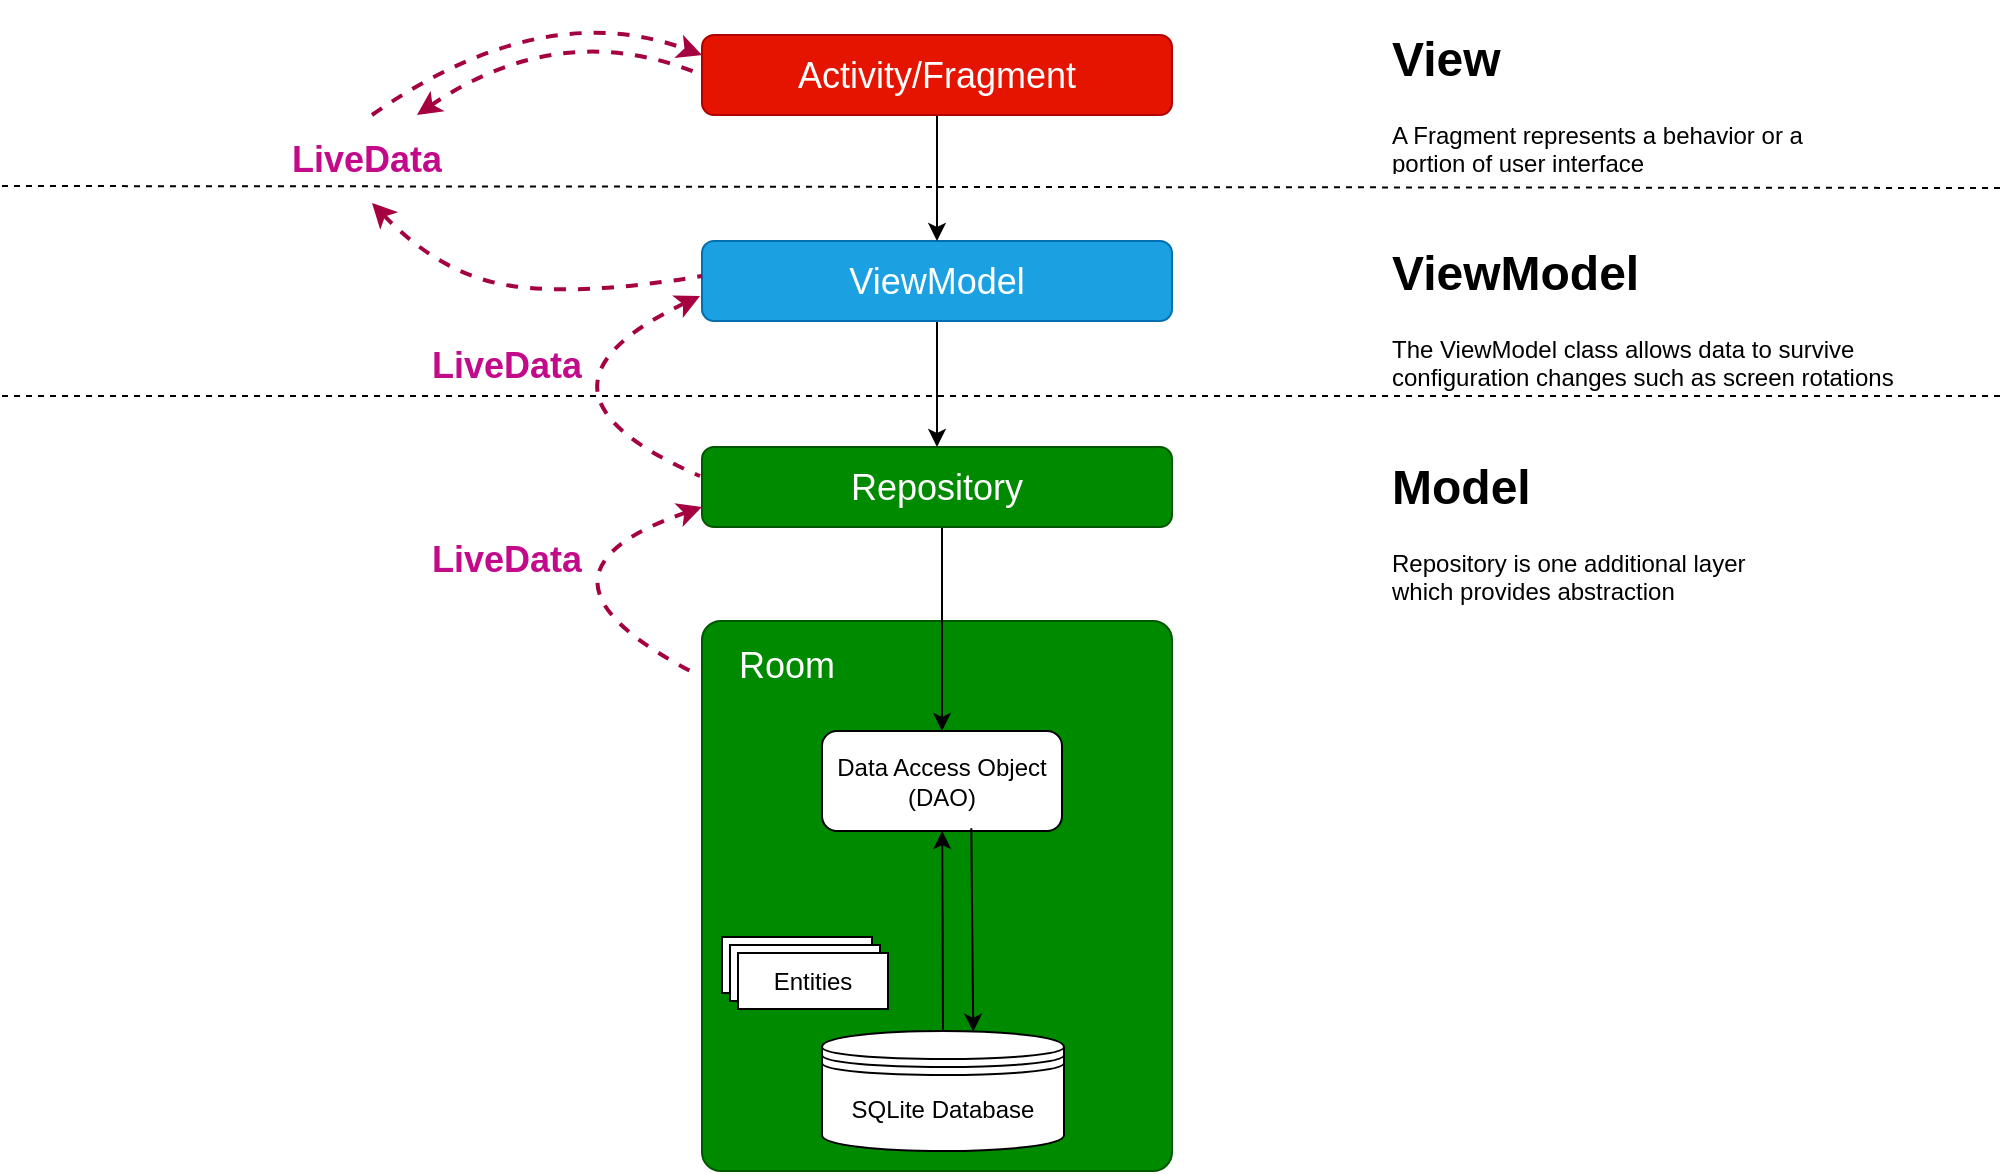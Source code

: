 <mxfile version="10.7.3" type="device"><diagram id="gsU3wvCHOwDFiQqPavDa" name="Page-1"><mxGraphModel dx="1593" dy="1053" grid="1" gridSize="10" guides="1" tooltips="1" connect="1" arrows="1" fold="1" page="1" pageScale="1" pageWidth="850" pageHeight="1100" math="0" shadow="0"><root><mxCell id="0"/><mxCell id="1" parent="0"/><mxCell id="Rc9nxnK3GGWxR9o6tIrq-12" value="&lt;span style=&quot;font-weight: normal&quot;&gt;&lt;font style=&quot;font-size: 18px&quot;&gt;&lt;font&gt;&lt;font&gt;Room&amp;nbsp; &amp;nbsp; &amp;nbsp; &amp;nbsp; &amp;nbsp; &amp;nbsp; &amp;nbsp; &amp;nbsp; &amp;nbsp; &amp;nbsp; &amp;nbsp; &amp;nbsp; &amp;nbsp; &amp;nbsp; &amp;nbsp;&amp;nbsp;&lt;/font&gt;&lt;br&gt;&lt;/font&gt;&lt;br&gt;&lt;br&gt;&lt;br&gt;&lt;br&gt;&lt;br&gt;&lt;br&gt;&lt;br&gt;&lt;br&gt;&lt;br&gt;&lt;br&gt;&lt;/font&gt;&lt;/span&gt;&lt;br&gt;" style="rounded=1;whiteSpace=wrap;html=1;arcSize=4;fontStyle=1;fillColor=#008a00;strokeColor=#005700;fontColor=#ffffff;" parent="1" vertex="1"><mxGeometry x="350" y="492.5" width="235" height="275" as="geometry"/></mxCell><mxCell id="Rc9nxnK3GGWxR9o6tIrq-1" value="SQLite Database" style="shape=datastore;whiteSpace=wrap;html=1;" parent="1" vertex="1"><mxGeometry x="410" y="697.5" width="121" height="60" as="geometry"/></mxCell><mxCell id="Rc9nxnK3GGWxR9o6tIrq-6" value="Data Access Object&lt;br&gt;(DAO)&lt;br&gt;" style="rounded=1;whiteSpace=wrap;html=1;" parent="1" vertex="1"><mxGeometry x="410" y="547.5" width="120" height="50" as="geometry"/></mxCell><mxCell id="Rc9nxnK3GGWxR9o6tIrq-9" value="Entities" style="rounded=0;whiteSpace=wrap;html=1;" parent="1" vertex="1"><mxGeometry x="360" y="650.5" width="75" height="28" as="geometry"/></mxCell><mxCell id="Rc9nxnK3GGWxR9o6tIrq-10" value="" style="endArrow=classic;html=1;exitX=0.622;exitY=0.973;exitDx=0;exitDy=0;entryX=0.625;entryY=0.006;entryDx=0;entryDy=0;entryPerimeter=0;exitPerimeter=0;" parent="1" source="Rc9nxnK3GGWxR9o6tIrq-6" target="Rc9nxnK3GGWxR9o6tIrq-1" edge="1"><mxGeometry width="50" height="50" relative="1" as="geometry"><mxPoint x="643" y="630" as="sourcePoint"/><mxPoint x="527" y="630" as="targetPoint"/></mxGeometry></mxCell><mxCell id="Rc9nxnK3GGWxR9o6tIrq-11" value="" style="endArrow=classic;html=1;exitX=0.5;exitY=0;exitDx=0;exitDy=0;" parent="1" source="Rc9nxnK3GGWxR9o6tIrq-1" target="Rc9nxnK3GGWxR9o6tIrq-6" edge="1"><mxGeometry width="50" height="50" relative="1" as="geometry"><mxPoint x="528" y="648.8" as="sourcePoint"/><mxPoint x="643" y="649" as="targetPoint"/></mxGeometry></mxCell><mxCell id="Rc9nxnK3GGWxR9o6tIrq-21" style="edgeStyle=orthogonalEdgeStyle;rounded=0;orthogonalLoop=1;jettySize=auto;html=1;" parent="1" source="Rc9nxnK3GGWxR9o6tIrq-14" target="Rc9nxnK3GGWxR9o6tIrq-6" edge="1"><mxGeometry relative="1" as="geometry"><Array as="points"><mxPoint x="470" y="507.5"/><mxPoint x="470" y="507.5"/></Array></mxGeometry></mxCell><mxCell id="Rc9nxnK3GGWxR9o6tIrq-14" value="&lt;font style=&quot;font-size: 18px&quot;&gt;Repository&lt;/font&gt;&lt;br&gt;" style="rounded=1;whiteSpace=wrap;html=1;fillColor=#008a00;strokeColor=#005700;fontColor=#ffffff;" parent="1" vertex="1"><mxGeometry x="350" y="405.5" width="235" height="40" as="geometry"/></mxCell><mxCell id="Rc9nxnK3GGWxR9o6tIrq-20" style="edgeStyle=orthogonalEdgeStyle;rounded=0;orthogonalLoop=1;jettySize=auto;html=1;" parent="1" source="Rc9nxnK3GGWxR9o6tIrq-15" target="Rc9nxnK3GGWxR9o6tIrq-14" edge="1"><mxGeometry relative="1" as="geometry"/></mxCell><mxCell id="Rc9nxnK3GGWxR9o6tIrq-15" value="&lt;font style=&quot;font-size: 18px&quot;&gt;ViewModel&lt;/font&gt;&lt;br&gt;" style="rounded=1;whiteSpace=wrap;html=1;fillColor=#1ba1e2;strokeColor=#006EAF;fontColor=#ffffff;" parent="1" vertex="1"><mxGeometry x="350" y="302.5" width="235" height="40" as="geometry"/></mxCell><mxCell id="Rc9nxnK3GGWxR9o6tIrq-19" style="edgeStyle=orthogonalEdgeStyle;rounded=0;orthogonalLoop=1;jettySize=auto;html=1;entryX=0.5;entryY=0;entryDx=0;entryDy=0;" parent="1" source="Rc9nxnK3GGWxR9o6tIrq-16" target="Rc9nxnK3GGWxR9o6tIrq-15" edge="1"><mxGeometry relative="1" as="geometry"/></mxCell><mxCell id="Rc9nxnK3GGWxR9o6tIrq-16" value="&lt;font style=&quot;font-size: 18px&quot;&gt;Activity/Fragment&lt;/font&gt;&lt;br&gt;" style="rounded=1;whiteSpace=wrap;html=1;fillColor=#e51400;strokeColor=#B20000;fontColor=#ffffff;" parent="1" vertex="1"><mxGeometry x="350" y="199.5" width="235" height="40" as="geometry"/></mxCell><mxCell id="Rc9nxnK3GGWxR9o6tIrq-22" value="Entities" style="rounded=0;whiteSpace=wrap;html=1;" parent="1" vertex="1"><mxGeometry x="364" y="654.5" width="75" height="28" as="geometry"/></mxCell><mxCell id="Rc9nxnK3GGWxR9o6tIrq-23" value="Entities" style="rounded=0;whiteSpace=wrap;html=1;" parent="1" vertex="1"><mxGeometry x="368" y="658.5" width="75" height="28" as="geometry"/></mxCell><mxCell id="Rc9nxnK3GGWxR9o6tIrq-24" value="" style="endArrow=none;dashed=1;html=1;" parent="1" edge="1"><mxGeometry width="50" height="50" relative="1" as="geometry"><mxPoint y="380" as="sourcePoint"/><mxPoint x="1000" y="380" as="targetPoint"/></mxGeometry></mxCell><mxCell id="Rc9nxnK3GGWxR9o6tIrq-25" value="" style="endArrow=none;dashed=1;html=1;" parent="1" edge="1"><mxGeometry width="50" height="50" relative="1" as="geometry"><mxPoint y="275" as="sourcePoint"/><mxPoint x="1000" y="276" as="targetPoint"/></mxGeometry></mxCell><mxCell id="Rc9nxnK3GGWxR9o6tIrq-26" value="&lt;h1&gt;Model&lt;/h1&gt;&lt;p&gt;Repository is one additional layer which provides abstraction&lt;/p&gt;" style="text;html=1;strokeColor=none;fillColor=none;spacing=5;spacingTop=-20;whiteSpace=wrap;overflow=hidden;rounded=0;" parent="1" vertex="1"><mxGeometry x="690" y="405.5" width="190" height="120" as="geometry"/></mxCell><mxCell id="Rc9nxnK3GGWxR9o6tIrq-27" value="&lt;h1&gt;ViewModel&lt;/h1&gt;&lt;p&gt;The ViewModel class allows data to survive configuration changes such as screen rotations&lt;/p&gt;" style="text;html=1;strokeColor=none;fillColor=none;spacing=5;spacingTop=-20;whiteSpace=wrap;overflow=hidden;rounded=0;" parent="1" vertex="1"><mxGeometry x="690" y="299" width="270" height="88" as="geometry"/></mxCell><mxCell id="Rc9nxnK3GGWxR9o6tIrq-28" value="&lt;h1&gt;View&lt;/h1&gt;&lt;p&gt;A Fragment represents a behavior or a portion of user interface&lt;/p&gt;" style="text;html=1;strokeColor=none;fillColor=none;spacing=5;spacingTop=-20;whiteSpace=wrap;overflow=hidden;rounded=0;" parent="1" vertex="1"><mxGeometry x="690" y="192" width="250" height="77" as="geometry"/></mxCell><mxCell id="Rc9nxnK3GGWxR9o6tIrq-38" value="&lt;h1&gt;&lt;font style=&quot;font-size: 18px&quot;&gt;LiveData&lt;/font&gt;&lt;/h1&gt;" style="text;html=1;strokeColor=none;fillColor=none;spacing=5;spacingTop=-20;whiteSpace=wrap;overflow=hidden;rounded=0;fontColor=#C20A8A;" parent="1" vertex="1"><mxGeometry x="210" y="440" width="90" height="44" as="geometry"/></mxCell><mxCell id="Rc9nxnK3GGWxR9o6tIrq-40" value="&lt;h1&gt;&lt;font style=&quot;font-size: 18px&quot;&gt;LiveData&lt;/font&gt;&lt;/h1&gt;" style="text;html=1;strokeColor=none;fillColor=none;spacing=5;spacingTop=-20;whiteSpace=wrap;overflow=hidden;rounded=0;fontColor=#C20A8A;" parent="1" vertex="1"><mxGeometry x="210" y="342.5" width="90" height="44" as="geometry"/></mxCell><mxCell id="Rc9nxnK3GGWxR9o6tIrq-44" value="&lt;h1&gt;&lt;font style=&quot;font-size: 18px&quot;&gt;LiveData&lt;/font&gt;&lt;/h1&gt;" style="text;html=1;strokeColor=none;fillColor=none;spacing=5;spacingTop=-20;whiteSpace=wrap;overflow=hidden;rounded=0;fontColor=#C20A8A;" parent="1" vertex="1"><mxGeometry x="140" y="239.5" width="90" height="44" as="geometry"/></mxCell><mxCell id="fMClfVZhJnRKxd7Wn9kv-2" value="" style="endArrow=none;dashed=1;html=1;exitX=0;exitY=0.75;exitDx=0;exitDy=0;startArrow=classic;startFill=1;fillColor=#d80073;strokeColor=#A50040;strokeWidth=2;curved=1;" edge="1" parent="1" source="Rc9nxnK3GGWxR9o6tIrq-14"><mxGeometry width="50" height="50" relative="1" as="geometry"><mxPoint x="340" y="430" as="sourcePoint"/><mxPoint x="349" y="520" as="targetPoint"/><Array as="points"><mxPoint x="250" y="470"/></Array></mxGeometry></mxCell><mxCell id="fMClfVZhJnRKxd7Wn9kv-3" value="" style="endArrow=none;dashed=1;html=1;startArrow=classic;startFill=1;fillColor=#d80073;strokeColor=#A50040;strokeWidth=2;curved=1;" edge="1" parent="1"><mxGeometry width="50" height="50" relative="1" as="geometry"><mxPoint x="349" y="330" as="sourcePoint"/><mxPoint x="349" y="420" as="targetPoint"/><Array as="points"><mxPoint x="250" y="377"/></Array></mxGeometry></mxCell><mxCell id="fMClfVZhJnRKxd7Wn9kv-4" value="" style="endArrow=none;dashed=1;html=1;startArrow=classic;startFill=1;fillColor=#d80073;strokeColor=#A50040;strokeWidth=2;curved=1;exitX=0.5;exitY=1;exitDx=0;exitDy=0;" edge="1" parent="1" source="Rc9nxnK3GGWxR9o6tIrq-44"><mxGeometry width="50" height="50" relative="1" as="geometry"><mxPoint x="230" y="280" as="sourcePoint"/><mxPoint x="350" y="320" as="targetPoint"/><Array as="points"><mxPoint x="220" y="320"/><mxPoint x="290" y="330"/></Array></mxGeometry></mxCell><mxCell id="fMClfVZhJnRKxd7Wn9kv-5" value="" style="endArrow=classic;dashed=1;html=1;strokeWidth=2;exitX=0.5;exitY=0;exitDx=0;exitDy=0;entryX=0;entryY=0.25;entryDx=0;entryDy=0;curved=1;fillColor=#d80073;strokeColor=#A50040;endFill=1;" edge="1" parent="1" source="Rc9nxnK3GGWxR9o6tIrq-44" target="Rc9nxnK3GGWxR9o6tIrq-16"><mxGeometry width="50" height="50" relative="1" as="geometry"><mxPoint x="270" y="185.429" as="sourcePoint"/><mxPoint x="320" y="135.429" as="targetPoint"/><Array as="points"><mxPoint x="270" y="180"/></Array></mxGeometry></mxCell><mxCell id="fMClfVZhJnRKxd7Wn9kv-6" value="" style="endArrow=none;dashed=1;html=1;strokeWidth=2;exitX=0.75;exitY=0;exitDx=0;exitDy=0;entryX=0;entryY=0.5;entryDx=0;entryDy=0;curved=1;fillColor=#d80073;strokeColor=#A50040;endFill=0;startArrow=classic;startFill=1;" edge="1" parent="1" source="Rc9nxnK3GGWxR9o6tIrq-44" target="Rc9nxnK3GGWxR9o6tIrq-16"><mxGeometry width="50" height="50" relative="1" as="geometry"><mxPoint x="194.857" y="249.286" as="sourcePoint"/><mxPoint x="360" y="219.571" as="targetPoint"/><Array as="points"><mxPoint x="280" y="190"/></Array></mxGeometry></mxCell></root></mxGraphModel></diagram></mxfile>